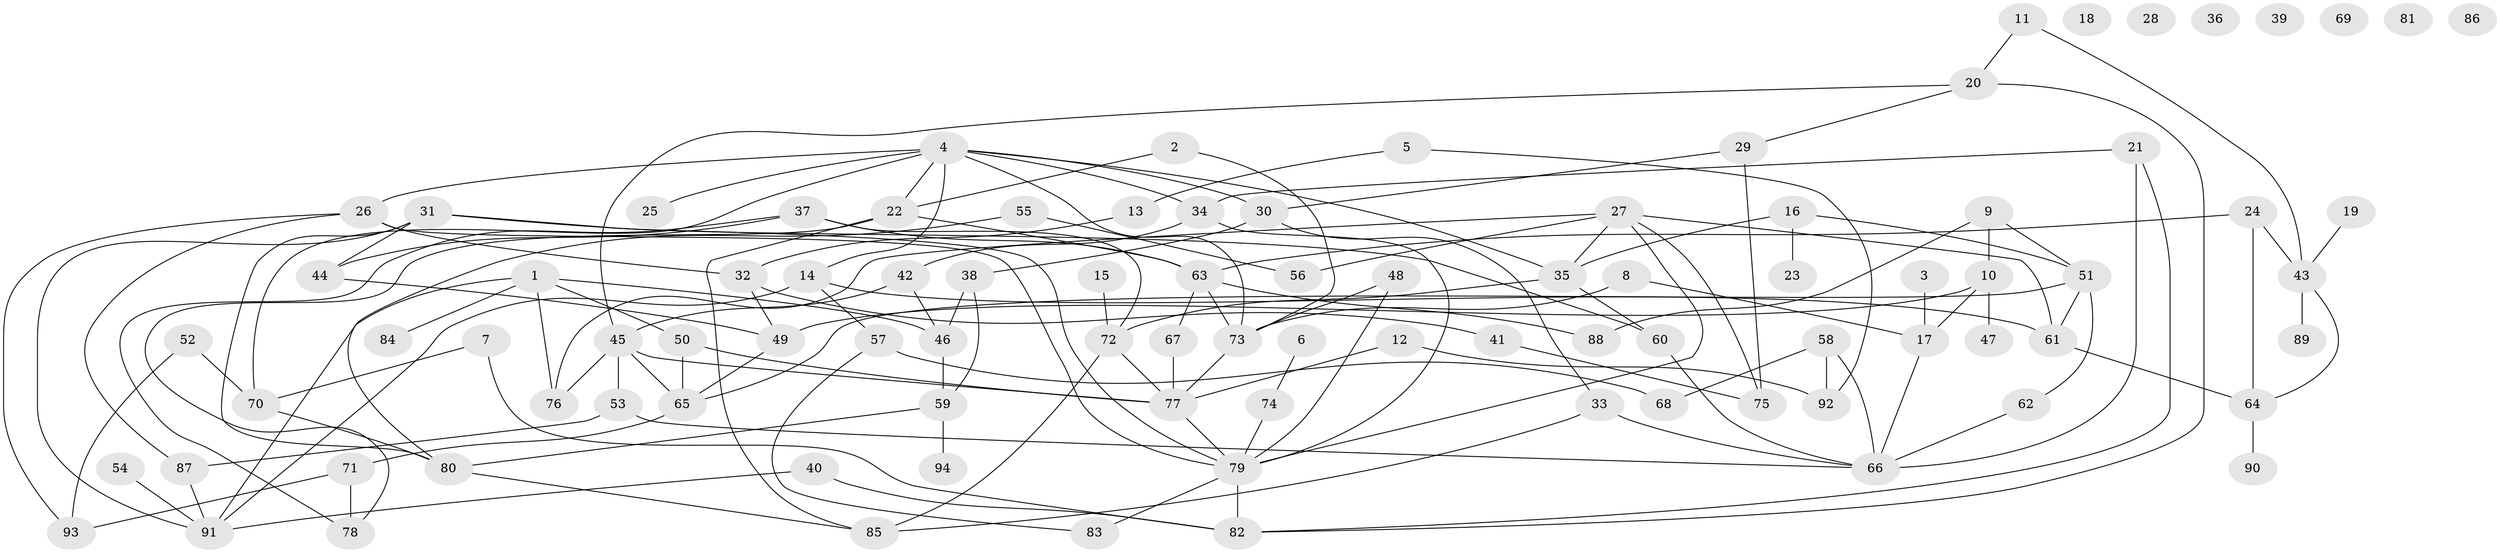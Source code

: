 // coarse degree distribution, {7: 0.06451612903225806, 6: 0.11290322580645161, 3: 0.16129032258064516, 8: 0.04838709677419355, 2: 0.16129032258064516, 1: 0.0967741935483871, 5: 0.0967741935483871, 0: 0.11290322580645161, 4: 0.12903225806451613, 14: 0.016129032258064516}
// Generated by graph-tools (version 1.1) at 2025/23/03/03/25 07:23:26]
// undirected, 94 vertices, 145 edges
graph export_dot {
graph [start="1"]
  node [color=gray90,style=filled];
  1;
  2;
  3;
  4;
  5;
  6;
  7;
  8;
  9;
  10;
  11;
  12;
  13;
  14;
  15;
  16;
  17;
  18;
  19;
  20;
  21;
  22;
  23;
  24;
  25;
  26;
  27;
  28;
  29;
  30;
  31;
  32;
  33;
  34;
  35;
  36;
  37;
  38;
  39;
  40;
  41;
  42;
  43;
  44;
  45;
  46;
  47;
  48;
  49;
  50;
  51;
  52;
  53;
  54;
  55;
  56;
  57;
  58;
  59;
  60;
  61;
  62;
  63;
  64;
  65;
  66;
  67;
  68;
  69;
  70;
  71;
  72;
  73;
  74;
  75;
  76;
  77;
  78;
  79;
  80;
  81;
  82;
  83;
  84;
  85;
  86;
  87;
  88;
  89;
  90;
  91;
  92;
  93;
  94;
  1 -- 46;
  1 -- 50;
  1 -- 76;
  1 -- 84;
  1 -- 91;
  2 -- 22;
  2 -- 73;
  3 -- 17;
  4 -- 14;
  4 -- 22;
  4 -- 25;
  4 -- 26;
  4 -- 30;
  4 -- 34;
  4 -- 35;
  4 -- 70;
  4 -- 73;
  5 -- 13;
  5 -- 92;
  6 -- 74;
  7 -- 70;
  7 -- 82;
  8 -- 17;
  8 -- 73;
  9 -- 10;
  9 -- 51;
  9 -- 88;
  10 -- 17;
  10 -- 47;
  10 -- 49;
  11 -- 20;
  11 -- 43;
  12 -- 77;
  12 -- 92;
  13 -- 32;
  14 -- 57;
  14 -- 61;
  14 -- 91;
  15 -- 72;
  16 -- 23;
  16 -- 35;
  16 -- 51;
  17 -- 66;
  19 -- 43;
  20 -- 29;
  20 -- 45;
  20 -- 82;
  21 -- 34;
  21 -- 66;
  21 -- 82;
  22 -- 63;
  22 -- 78;
  22 -- 85;
  24 -- 43;
  24 -- 63;
  24 -- 64;
  26 -- 32;
  26 -- 79;
  26 -- 87;
  26 -- 93;
  27 -- 35;
  27 -- 56;
  27 -- 61;
  27 -- 75;
  27 -- 76;
  27 -- 79;
  29 -- 30;
  29 -- 75;
  30 -- 33;
  30 -- 38;
  31 -- 44;
  31 -- 60;
  31 -- 79;
  31 -- 80;
  31 -- 91;
  32 -- 41;
  32 -- 49;
  33 -- 66;
  33 -- 85;
  34 -- 42;
  34 -- 79;
  35 -- 60;
  35 -- 72;
  37 -- 44;
  37 -- 63;
  37 -- 72;
  37 -- 78;
  38 -- 46;
  38 -- 59;
  40 -- 82;
  40 -- 91;
  41 -- 75;
  42 -- 45;
  42 -- 46;
  43 -- 64;
  43 -- 89;
  44 -- 49;
  45 -- 53;
  45 -- 65;
  45 -- 76;
  45 -- 77;
  46 -- 59;
  48 -- 73;
  48 -- 79;
  49 -- 65;
  50 -- 65;
  50 -- 77;
  51 -- 61;
  51 -- 62;
  51 -- 65;
  52 -- 70;
  52 -- 93;
  53 -- 66;
  53 -- 87;
  54 -- 91;
  55 -- 56;
  55 -- 80;
  57 -- 68;
  57 -- 83;
  58 -- 66;
  58 -- 68;
  58 -- 92;
  59 -- 80;
  59 -- 94;
  60 -- 66;
  61 -- 64;
  62 -- 66;
  63 -- 67;
  63 -- 73;
  63 -- 88;
  64 -- 90;
  65 -- 71;
  67 -- 77;
  70 -- 80;
  71 -- 78;
  71 -- 93;
  72 -- 77;
  72 -- 85;
  73 -- 77;
  74 -- 79;
  77 -- 79;
  79 -- 82;
  79 -- 83;
  80 -- 85;
  87 -- 91;
}
